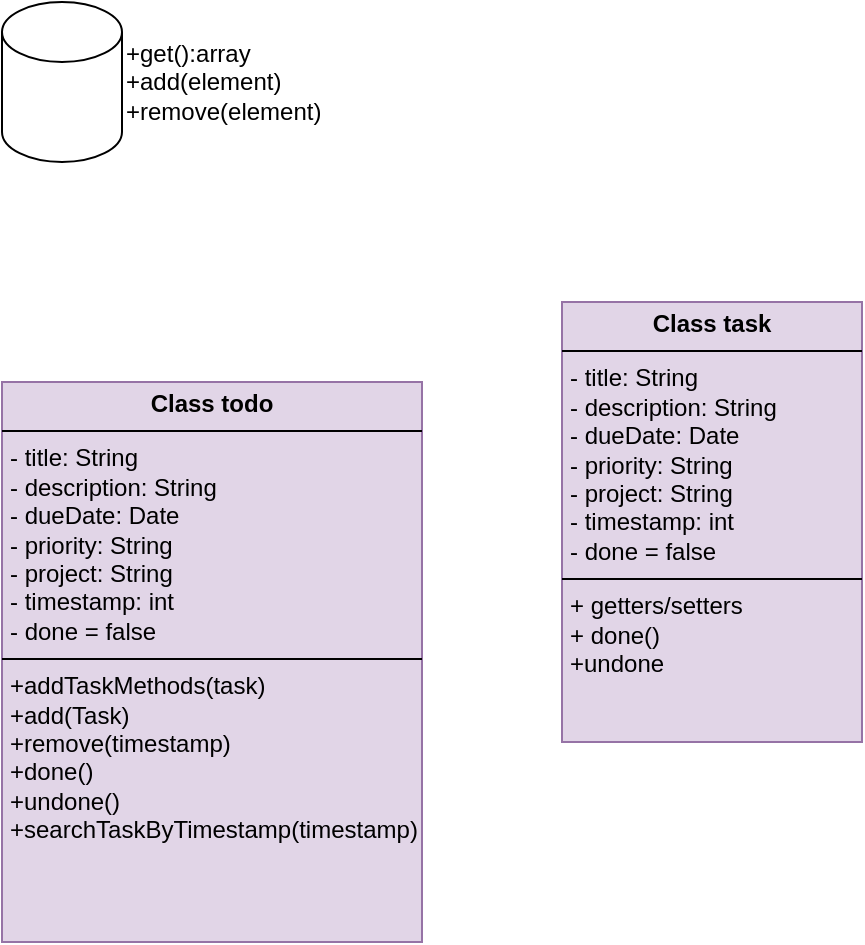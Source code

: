 <mxfile version="24.0.0" type="github">
  <diagram name="Page-1" id="wGIldLySCaXN1saa6mpH">
    <mxGraphModel dx="454" dy="380" grid="1" gridSize="10" guides="1" tooltips="1" connect="1" arrows="1" fold="1" page="1" pageScale="1" pageWidth="850" pageHeight="1100" math="0" shadow="0">
      <root>
        <mxCell id="0" />
        <mxCell id="1" parent="0" />
        <mxCell id="MFRUDuOW7UDG3G4xb0Pp-1" value="" style="shape=cylinder3;whiteSpace=wrap;html=1;boundedLbl=1;backgroundOutline=1;size=15;" parent="1" vertex="1">
          <mxGeometry x="30" y="60" width="60" height="80" as="geometry" />
        </mxCell>
        <mxCell id="MFRUDuOW7UDG3G4xb0Pp-2" value="+get():array&lt;div&gt;+add(element)&lt;/div&gt;&lt;div&gt;+remove(element)&lt;/div&gt;" style="text;html=1;align=left;verticalAlign=middle;whiteSpace=wrap;rounded=0;" parent="1" vertex="1">
          <mxGeometry x="90" y="60" width="100" height="80" as="geometry" />
        </mxCell>
        <mxCell id="MFRUDuOW7UDG3G4xb0Pp-4" value="&lt;p style=&quot;margin:0px;margin-top:4px;text-align:center;&quot;&gt;&lt;b&gt;Class task&lt;/b&gt;&lt;/p&gt;&lt;hr size=&quot;1&quot; style=&quot;border-style:solid;&quot;&gt;&lt;p style=&quot;margin:0px;margin-left:4px;&quot;&gt;- title: String&lt;/p&gt;&lt;p style=&quot;margin:0px;margin-left:4px;&quot;&gt;- description: String&lt;/p&gt;&lt;p style=&quot;margin:0px;margin-left:4px;&quot;&gt;- dueDate: Date&lt;/p&gt;&lt;p style=&quot;margin:0px;margin-left:4px;&quot;&gt;- priority: String&lt;/p&gt;&lt;p style=&quot;margin:0px;margin-left:4px;&quot;&gt;- project: String&lt;/p&gt;&lt;p style=&quot;margin:0px;margin-left:4px;&quot;&gt;- timestamp: int&lt;/p&gt;&lt;p style=&quot;margin:0px;margin-left:4px;&quot;&gt;- done = false&lt;/p&gt;&lt;hr size=&quot;1&quot; style=&quot;border-style:solid;&quot;&gt;&lt;p style=&quot;margin:0px;margin-left:4px;&quot;&gt;+ getters/setters&amp;nbsp;&lt;/p&gt;&lt;p style=&quot;margin:0px;margin-left:4px;&quot;&gt;+ done()&lt;/p&gt;&lt;p style=&quot;margin:0px;margin-left:4px;&quot;&gt;+undone&lt;/p&gt;" style="verticalAlign=top;align=left;overflow=fill;html=1;whiteSpace=wrap;fillColor=#e1d5e7;strokeColor=#9673a6;" parent="1" vertex="1">
          <mxGeometry x="310" y="210" width="150" height="220" as="geometry" />
        </mxCell>
        <mxCell id="bbnVKydh_aXi4UD2BT9j-1" value="&lt;p style=&quot;margin:0px;margin-top:4px;text-align:center;&quot;&gt;&lt;b&gt;Class todo&lt;/b&gt;&lt;/p&gt;&lt;hr size=&quot;1&quot; style=&quot;border-style:solid;&quot;&gt;&lt;p style=&quot;margin:0px;margin-left:4px;&quot;&gt;- title: String&lt;/p&gt;&lt;p style=&quot;margin:0px;margin-left:4px;&quot;&gt;- description: String&lt;/p&gt;&lt;p style=&quot;margin:0px;margin-left:4px;&quot;&gt;- dueDate: Date&lt;/p&gt;&lt;p style=&quot;margin:0px;margin-left:4px;&quot;&gt;- priority: String&lt;/p&gt;&lt;p style=&quot;margin:0px;margin-left:4px;&quot;&gt;- project: String&lt;/p&gt;&lt;p style=&quot;margin:0px;margin-left:4px;&quot;&gt;- timestamp: int&lt;/p&gt;&lt;p style=&quot;margin:0px;margin-left:4px;&quot;&gt;- done = false&lt;/p&gt;&lt;hr size=&quot;1&quot; style=&quot;border-style:solid;&quot;&gt;&lt;p style=&quot;margin:0px;margin-left:4px;&quot;&gt;+addTaskMethods(task)&lt;/p&gt;&lt;p style=&quot;margin:0px;margin-left:4px;&quot;&gt;+add(Task)&lt;/p&gt;&lt;p style=&quot;margin:0px;margin-left:4px;&quot;&gt;+remove(timestamp)&lt;/p&gt;&lt;p style=&quot;margin:0px;margin-left:4px;&quot;&gt;+done()&lt;/p&gt;&lt;p style=&quot;margin:0px;margin-left:4px;&quot;&gt;+undone()&lt;/p&gt;&lt;p style=&quot;margin:0px;margin-left:4px;&quot;&gt;+searchTaskByTimestamp(timestamp)&lt;/p&gt;" style="verticalAlign=top;align=left;overflow=fill;html=1;whiteSpace=wrap;fillColor=#e1d5e7;strokeColor=#9673a6;" vertex="1" parent="1">
          <mxGeometry x="30" y="250" width="210" height="280" as="geometry" />
        </mxCell>
      </root>
    </mxGraphModel>
  </diagram>
</mxfile>
